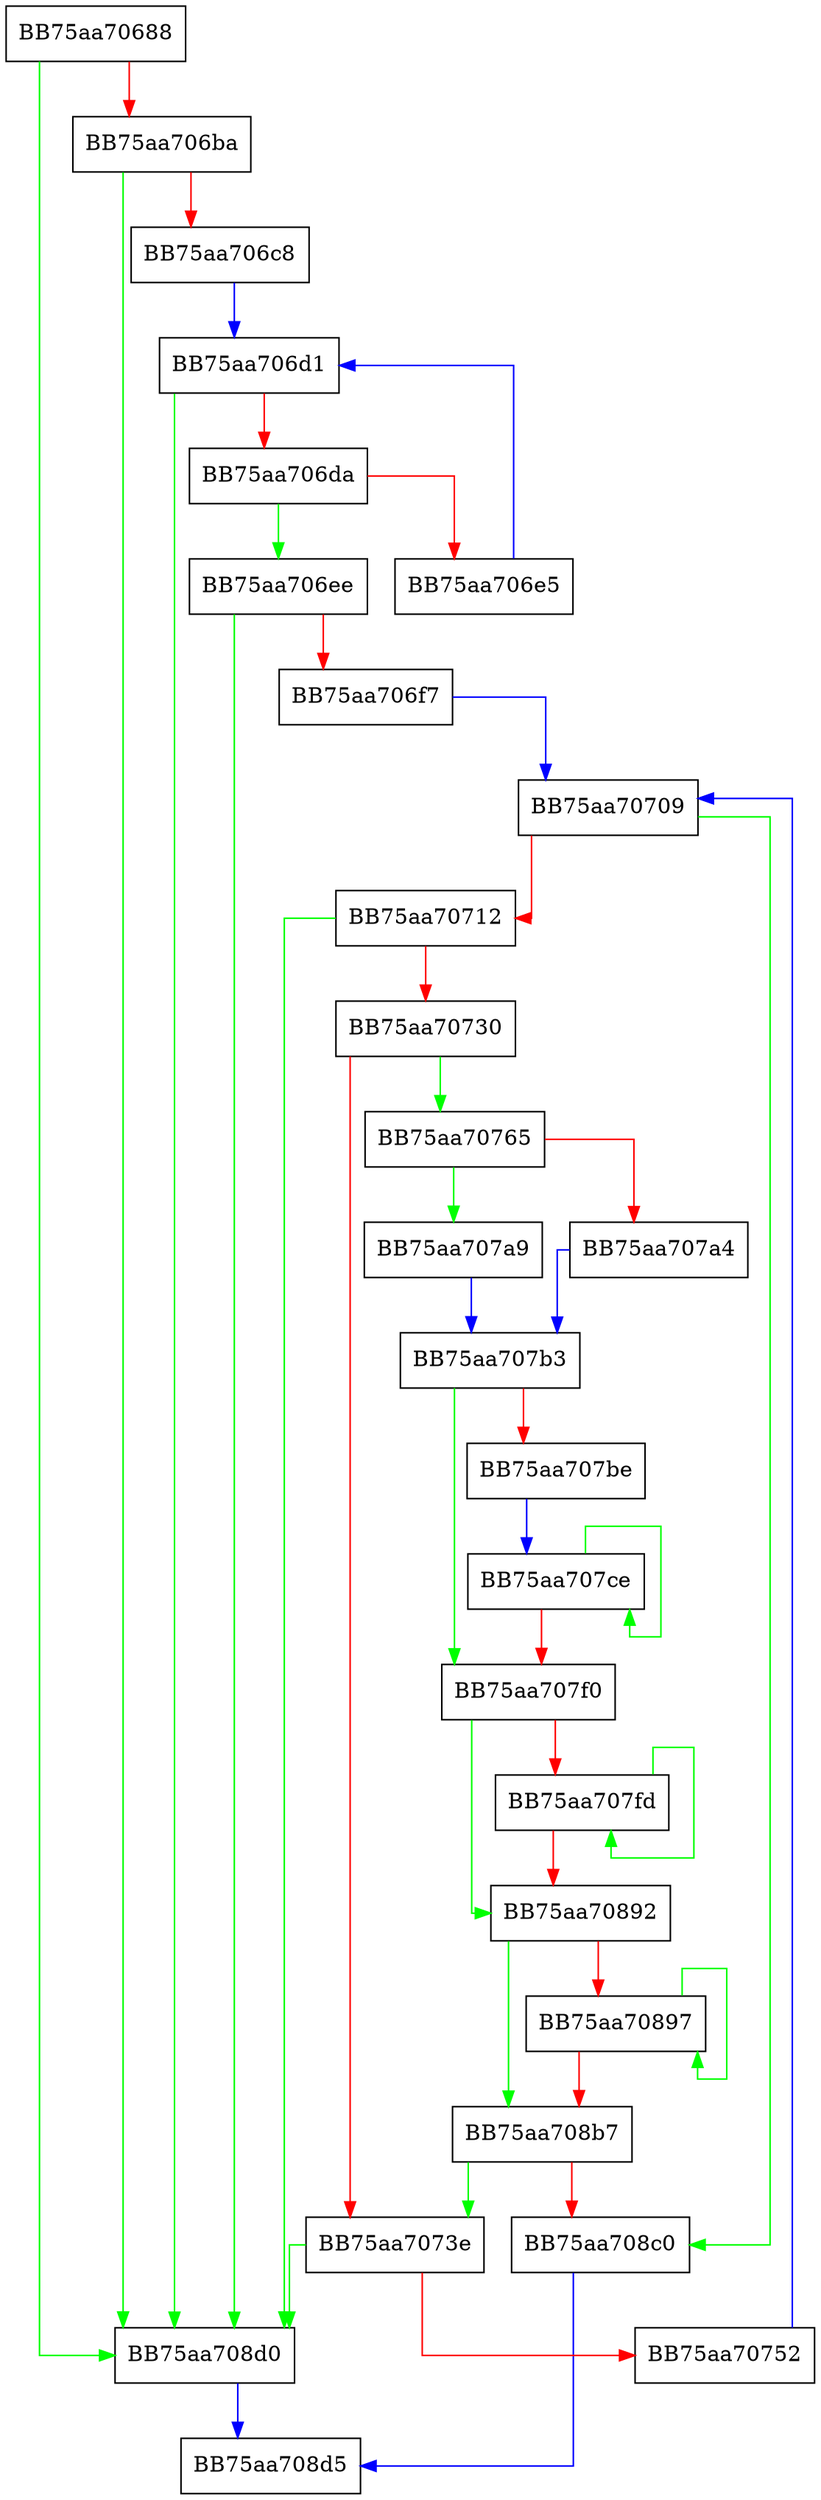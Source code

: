 digraph appl_curefile {
  node [shape="box"];
  graph [splines=ortho];
  BB75aa70688 -> BB75aa708d0 [color="green"];
  BB75aa70688 -> BB75aa706ba [color="red"];
  BB75aa706ba -> BB75aa708d0 [color="green"];
  BB75aa706ba -> BB75aa706c8 [color="red"];
  BB75aa706c8 -> BB75aa706d1 [color="blue"];
  BB75aa706d1 -> BB75aa708d0 [color="green"];
  BB75aa706d1 -> BB75aa706da [color="red"];
  BB75aa706da -> BB75aa706ee [color="green"];
  BB75aa706da -> BB75aa706e5 [color="red"];
  BB75aa706e5 -> BB75aa706d1 [color="blue"];
  BB75aa706ee -> BB75aa708d0 [color="green"];
  BB75aa706ee -> BB75aa706f7 [color="red"];
  BB75aa706f7 -> BB75aa70709 [color="blue"];
  BB75aa70709 -> BB75aa708c0 [color="green"];
  BB75aa70709 -> BB75aa70712 [color="red"];
  BB75aa70712 -> BB75aa708d0 [color="green"];
  BB75aa70712 -> BB75aa70730 [color="red"];
  BB75aa70730 -> BB75aa70765 [color="green"];
  BB75aa70730 -> BB75aa7073e [color="red"];
  BB75aa7073e -> BB75aa708d0 [color="green"];
  BB75aa7073e -> BB75aa70752 [color="red"];
  BB75aa70752 -> BB75aa70709 [color="blue"];
  BB75aa70765 -> BB75aa707a9 [color="green"];
  BB75aa70765 -> BB75aa707a4 [color="red"];
  BB75aa707a4 -> BB75aa707b3 [color="blue"];
  BB75aa707a9 -> BB75aa707b3 [color="blue"];
  BB75aa707b3 -> BB75aa707f0 [color="green"];
  BB75aa707b3 -> BB75aa707be [color="red"];
  BB75aa707be -> BB75aa707ce [color="blue"];
  BB75aa707ce -> BB75aa707ce [color="green"];
  BB75aa707ce -> BB75aa707f0 [color="red"];
  BB75aa707f0 -> BB75aa70892 [color="green"];
  BB75aa707f0 -> BB75aa707fd [color="red"];
  BB75aa707fd -> BB75aa707fd [color="green"];
  BB75aa707fd -> BB75aa70892 [color="red"];
  BB75aa70892 -> BB75aa708b7 [color="green"];
  BB75aa70892 -> BB75aa70897 [color="red"];
  BB75aa70897 -> BB75aa70897 [color="green"];
  BB75aa70897 -> BB75aa708b7 [color="red"];
  BB75aa708b7 -> BB75aa7073e [color="green"];
  BB75aa708b7 -> BB75aa708c0 [color="red"];
  BB75aa708c0 -> BB75aa708d5 [color="blue"];
  BB75aa708d0 -> BB75aa708d5 [color="blue"];
}